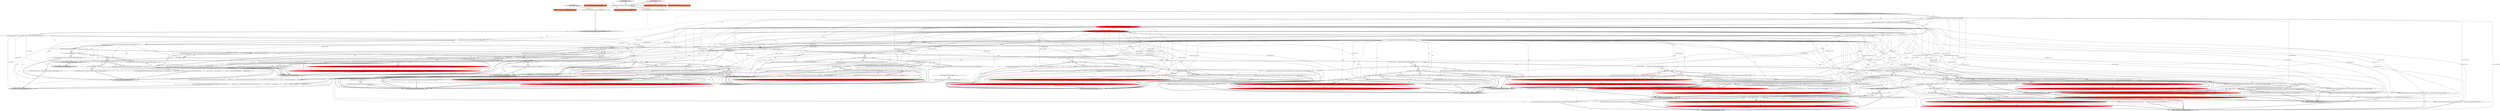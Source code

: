 digraph {
112 [style = filled, label = "type == @@@113@@@['1', '1', '0']", fillcolor = white, shape = diamond image = "AAA0AAABBB1BBB"];
15 [style = filled, label = "BinaryMathNode irBinaryMathNode@@@2@@@['1', '0', '0']", fillcolor = tomato, shape = box image = "AAA0AAABBB1BBB"];
41 [style = filled, label = "Consumer<ExpressionNode> scope@@@2@@@['1', '1', '0']", fillcolor = tomato, shape = box image = "AAA0AAABBB1BBB"];
145 [style = filled, label = "irLeftConstantNode.attachDecoration(new IRDConstant((long)leftConstantValue + (long)rightConstantValue))@@@81@@@['0', '1', '0']", fillcolor = white, shape = ellipse image = "AAA0AAABBB2BBB"];
155 [style = filled, label = "throw irBinaryMathNode.getLocation().createError(new IllegalStateException(\"constant folding error: \" + \"unexpected type (\" + PainlessLookupUtility.typeToCanonicalTypeName(type) + \"( for \" + \"binary operation (\" + operation.symbol + \"( on \" + \"constants (\" + irLeftConstantNode.getDecorationString() + \"( \" + \"and (\" + irRightConstantNode.getDecorationString() + \"(\"))@@@108@@@['0', '1', '0']", fillcolor = red, shape = ellipse image = "AAA1AAABBB2BBB"];
96 [style = filled, label = "throw irBinaryMathNode.getLocation().createError(new IllegalStateException(\"constant folding error: \" + \"unexpected type (\" + PainlessLookupUtility.typeToCanonicalTypeName(type) + \"( for \" + \"binary operation (\" + operation.symbol + \"( on \" + \"constants (\" + irLeftConstantNode.getConstant() + \"( and (\" + irRightConstantNode.getConstant() + \"(\"))@@@118@@@['1', '0', '0']", fillcolor = red, shape = ellipse image = "AAA1AAABBB1BBB"];
156 [style = filled, label = "irLeftConstantNode.attachDecoration(new IRDConstant((int)leftConstantValue << (int)rightConstantValue))@@@114@@@['0', '1', '0']", fillcolor = white, shape = ellipse image = "AAA0AAABBB2BBB"];
74 [style = filled, label = "throw irBinaryMathNode.getLocation().createError(new IllegalStateException(\"constant folding error: \" + \"unexpected type (\" + PainlessLookupUtility.typeToCanonicalTypeName(type) + \"( for \" + \"binary operation (\" + operation.symbol + \"( on \" + \"constants (\" + irLeftConstantNode.getConstant() + \"( and (\" + irRightConstantNode.getConstant() + \"(\"))@@@181@@@['1', '0', '0']", fillcolor = red, shape = ellipse image = "AAA1AAABBB1BBB"];
132 [style = filled, label = "irLeftConstantNode.attachDecoration(new IRDConstant((int)leftConstantValue >>> (int)rightConstantValue))@@@138@@@['0', '1', '0']", fillcolor = white, shape = ellipse image = "AAA0AAABBB2BBB"];
30 [style = filled, label = "scope.accept(irLeftConstantNode)@@@51@@@['1', '1', '0']", fillcolor = lightgray, shape = ellipse image = "AAA0AAABBB1BBB"];
62 [style = filled, label = "type == @@@80@@@['1', '1', '0']", fillcolor = white, shape = diamond image = "AAA0AAABBB1BBB"];
133 [style = filled, label = "throw irBinaryMathNode.getLocation().createError(new IllegalStateException(\"constant folding error: \" + \"unexpected type (\" + PainlessLookupUtility.typeToCanonicalTypeName(type) + \"( for \" + \"binary operation (\" + operation.symbol + \"( on \" + \"constants (\" + irLeftConstantNode.getDecorationString() + \"( and \" + \"(\" + irRightConstantNode.getDecorationString() + \"(\"))@@@171@@@['0', '1', '0']", fillcolor = red, shape = ellipse image = "AAA1AAABBB2BBB"];
20 [style = filled, label = "throw irBinaryMathNode.getLocation().createError(new IllegalStateException(\"constant folding error: \" + \"unexpected type (\" + PainlessLookupUtility.typeToCanonicalTypeName(type) + \"( for \" + \"binary operation (\" + operation.symbol + \"( on \" + \"constants (\" + irLeftConstantNode.getConstant() + \"( and (\" + irRightConstantNode.getConstant() + \"(\"))@@@142@@@['1', '0', '0']", fillcolor = red, shape = ellipse image = "AAA1AAABBB1BBB"];
45 [style = filled, label = "irLeftConstantNode.setConstant((int)irLeftConstantNode.getConstant() + (int)irRightConstantNode.getConstant())@@@76@@@['1', '0', '0']", fillcolor = white, shape = ellipse image = "AAA0AAABBB1BBB"];
46 [style = filled, label = "ConstantNode irRightConstantNode = (ConstantNode)irBinaryMathNode.getRightNode()@@@7@@@['1', '1', '0']", fillcolor = white, shape = ellipse image = "AAA0AAABBB1BBB"];
167 [style = filled, label = "type == @@@18@@@['0', '0', '1']", fillcolor = white, shape = diamond image = "AAA0AAABBB3BBB"];
89 [style = filled, label = "type == @@@19@@@['1', '1', '0']", fillcolor = white, shape = diamond image = "AAA0AAABBB1BBB"];
5 [style = filled, label = "irLeftConstantNode.setConstant((long)irLeftConstantNode.getConstant() | (long)irRightConstantNode.getConstant())@@@178@@@['1', '0', '0']", fillcolor = white, shape = ellipse image = "AAA0AAABBB1BBB"];
126 [style = filled, label = "throw irBinaryMathNode.getLocation().createError(new IllegalStateException(\"constant folding error: \" + \"unexpected type (\" + PainlessLookupUtility.typeToCanonicalTypeName(type) + \"( for \" + \"binary operation (\" + operation.symbol + \"( on \" + \"constants (\" + irLeftConstantNode.getDecorationString() + \"( \" + \"and (\" + irRightConstantNode.getDecorationString() + \"(\"))@@@68@@@['0', '1', '0']", fillcolor = red, shape = ellipse image = "AAA1AAABBB2BBB"];
92 [style = filled, label = "irLeftConstantNode.setConstant((int)irLeftConstantNode.getConstant() >> (int)irRightConstantNode.getConstant())@@@124@@@['1', '0', '0']", fillcolor = white, shape = ellipse image = "AAA0AAABBB1BBB"];
91 [style = filled, label = "type == @@@64@@@['1', '1', '0']", fillcolor = white, shape = diamond image = "AAA0AAABBB1BBB"];
125 [style = filled, label = "irLeftConstantNode.attachDecoration(new IRDConstant((int)leftConstantValue * (int)rightConstantValue))@@@14@@@['0', '1', '0']", fillcolor = white, shape = ellipse image = "AAA0AAABBB2BBB"];
186 [style = filled, label = "visitUnaryMath['0', '0', '1']", fillcolor = lightgray, shape = diamond image = "AAA0AAABBB3BBB"];
8 [style = filled, label = "operation == Operation.SUB@@@94@@@['1', '1', '0']", fillcolor = white, shape = diamond image = "AAA0AAABBB1BBB"];
38 [style = filled, label = "irLeftConstantNode.setConstant((long)irLeftConstantNode.getConstant() << (int)irRightConstantNode.getConstant())@@@115@@@['1', '0', '0']", fillcolor = white, shape = ellipse image = "AAA0AAABBB1BBB"];
7 [style = filled, label = "scope.accept(irLeftConstantNode)@@@28@@@['1', '1', '0']", fillcolor = lightgray, shape = ellipse image = "AAA0AAABBB1BBB"];
27 [style = filled, label = "ConstantNode irLeftConstantNode = (ConstantNode)irBinaryMathNode.getLeftNode()@@@6@@@['1', '1', '0']", fillcolor = white, shape = ellipse image = "AAA0AAABBB1BBB"];
115 [style = filled, label = "irLeftConstantNode.attachDecoration(new IRDConstant((int)leftConstantValue + (int)rightConstantValue))@@@78@@@['0', '1', '0']", fillcolor = white, shape = ellipse image = "AAA0AAABBB2BBB"];
35 [style = filled, label = "type == @@@104@@@['1', '1', '0']", fillcolor = white, shape = diamond image = "AAA0AAABBB1BBB"];
43 [style = filled, label = "visitBinaryMath['1', '0', '0']", fillcolor = lightgray, shape = diamond image = "AAA0AAABBB1BBB"];
82 [style = filled, label = "scope.accept(irLeftConstantNode)@@@185@@@['1', '1', '0']", fillcolor = lightgray, shape = ellipse image = "AAA0AAABBB1BBB"];
135 [style = filled, label = "Object leftConstantValue = irLeftConstantNode.getDecorationValue()@@@8@@@['0', '1', '0']", fillcolor = red, shape = ellipse image = "AAA1AAABBB2BBB"];
40 [style = filled, label = "type == @@@30@@@['1', '1', '1']", fillcolor = white, shape = diamond image = "AAA0AAABBB1BBB"];
142 [style = filled, label = "irLeftConstantNode.attachDecoration(new IRDConstant((int)leftConstantValue / (int)rightConstantValue))@@@33@@@['0', '1', '0']", fillcolor = white, shape = ellipse image = "AAA0AAABBB2BBB"];
134 [style = filled, label = "irLeftConstantNode.attachDecoration(new IRDConstant((float)leftConstantValue + (float)rightConstantValue))@@@84@@@['0', '1', '0']", fillcolor = white, shape = ellipse image = "AAA0AAABBB2BBB"];
78 [style = filled, label = "irLeftConstantNode.setConstant((long)irLeftConstantNode.getConstant() * (long)irRightConstantNode.getConstant())@@@15@@@['1', '0', '0']", fillcolor = white, shape = ellipse image = "AAA0AAABBB1BBB"];
140 [style = filled, label = "irLeftConstantNode.attachDecoration(new IRDConstant((long)leftConstantValue ^ (long)rightConstantValue))@@@168@@@['0', '1', '0']", fillcolor = white, shape = ellipse image = "AAA0AAABBB2BBB"];
162 [style = filled, label = "scope.accept(irConstantNode)@@@48@@@['0', '0', '1']", fillcolor = lightgray, shape = ellipse image = "AAA0AAABBB3BBB"];
37 [style = filled, label = "type == @@@116@@@['1', '1', '0']", fillcolor = white, shape = diamond image = "AAA0AAABBB1BBB"];
175 [style = filled, label = "Operation operation = irUnaryMathNode.getOperation()@@@6@@@['0', '0', '1']", fillcolor = white, shape = ellipse image = "AAA0AAABBB3BBB"];
86 [style = filled, label = "type == @@@13@@@['1', '1', '0']", fillcolor = white, shape = diamond image = "AAA0AAABBB1BBB"];
32 [style = filled, label = "irLeftConstantNode.setConstant((long)irLeftConstantNode.getConstant() % (long)irRightConstantNode.getConstant())@@@57@@@['1', '0', '0']", fillcolor = white, shape = ellipse image = "AAA0AAABBB1BBB"];
80 [style = filled, label = "scope.accept(irLeftConstantNode)@@@92@@@['1', '1', '0']", fillcolor = lightgray, shape = ellipse image = "AAA0AAABBB1BBB"];
107 [style = filled, label = "irLeftConstantNode.setConstant((long)irLeftConstantNode.getConstant() - (long)irRightConstantNode.getConstant())@@@97@@@['1', '0', '0']", fillcolor = white, shape = ellipse image = "AAA0AAABBB1BBB"];
165 [style = filled, label = "irUnaryMathNode.getChildNode().visit(this,null)@@@3@@@['0', '0', '1']", fillcolor = white, shape = ellipse image = "AAA0AAABBB3BBB"];
22 [style = filled, label = "irBinaryMathNode.getLeftNode() instanceof ConstantNode && irBinaryMathNode.getRightNode() instanceof ConstantNode@@@5@@@['1', '1', '0']", fillcolor = lightgray, shape = diamond image = "AAA0AAABBB1BBB"];
72 [style = filled, label = "irLeftConstantNode.setConstant((int)irLeftConstantNode.getConstant() << (int)irRightConstantNode.getConstant())@@@112@@@['1', '0', '0']", fillcolor = white, shape = ellipse image = "AAA0AAABBB1BBB"];
93 [style = filled, label = "scope.accept(irLeftConstantNode)@@@173@@@['1', '1', '0']", fillcolor = lightgray, shape = ellipse image = "AAA0AAABBB1BBB"];
48 [style = filled, label = "irLeftConstantNode.setConstant((long)irLeftConstantNode.getConstant() + (long)irRightConstantNode.getConstant())@@@79@@@['1', '0', '0']", fillcolor = white, shape = ellipse image = "AAA0AAABBB1BBB"];
179 [style = filled, label = "irConstantNode.setConstant(-(int)irConstantNode.getConstant())@@@10@@@['0', '0', '1']", fillcolor = white, shape = ellipse image = "AAA0AAABBB3BBB"];
109 [style = filled, label = "throw irBinaryMathNode.getLocation().createError(ae)@@@72@@@['1', '1', '0']", fillcolor = white, shape = ellipse image = "AAA0AAABBB1BBB"];
26 [style = filled, label = "type == @@@83@@@['1', '1', '0']", fillcolor = white, shape = diamond image = "AAA0AAABBB1BBB"];
122 [style = filled, label = "throw irBinaryMathNode.getLocation().createError(new IllegalStateException(\"constant folding error: \" + \"unexpected type (\" + PainlessLookupUtility.typeToCanonicalTypeName(type) + \"( for \" + \"binary operation (\" + operation.symbol + \"( on \" + \"constants (\" + irLeftConstantNode.getDecorationString() + \"( \" + \"and (\" + irRightConstantNode.getDecorationString() + \"(\"))@@@26@@@['0', '1', '0']", fillcolor = red, shape = ellipse image = "AAA1AAABBB2BBB"];
77 [style = filled, label = "irLeftConstantNode.setConstant((float)irLeftConstantNode.getConstant() + (float)irRightConstantNode.getConstant())@@@82@@@['1', '0', '0']", fillcolor = white, shape = ellipse image = "AAA0AAABBB1BBB"];
119 [style = filled, label = "irLeftConstantNode.attachDecoration(new IRDConstant((double)leftConstantValue * (double)rightConstantValue))@@@23@@@['0', '1', '0']", fillcolor = white, shape = ellipse image = "AAA0AAABBB2BBB"];
14 [style = filled, label = "irLeftConstantNode.setConstant((int)irLeftConstantNode.getConstant() / (int)irRightConstantNode.getConstant())@@@31@@@['1', '0', '0']", fillcolor = white, shape = ellipse image = "AAA0AAABBB1BBB"];
170 [style = filled, label = "throw irUnaryMathNode.getLocation().createError(new IllegalStateException(\"constant folding error: \" + \"unexpected type (\" + PainlessLookupUtility.typeToCanonicalTypeName(type) + \"( for \" + \"unary operation (\" + operation.symbol + \"( on \" + \"constant (\" + irConstantNode.getConstant() + \"(\"))@@@34@@@['0', '0', '1']", fillcolor = white, shape = ellipse image = "AAA0AAABBB3BBB"];
177 [style = filled, label = "irConstantNode.setConstant(-(float)irConstantNode.getConstant())@@@16@@@['0', '0', '1']", fillcolor = white, shape = ellipse image = "AAA0AAABBB3BBB"];
54 [style = filled, label = "type == @@@179@@@['1', '1', '0']", fillcolor = white, shape = diamond image = "AAA0AAABBB1BBB"];
85 [style = filled, label = "scope.accept(irConstantNode)@@@45@@@['1', '0', '1']", fillcolor = lightgray, shape = ellipse image = "AAA0AAABBB1BBB"];
94 [style = filled, label = "type == @@@101@@@['1', '1', '0']", fillcolor = white, shape = diamond image = "AAA0AAABBB1BBB"];
53 [style = filled, label = "type == @@@95@@@['1', '1', '0']", fillcolor = white, shape = diamond image = "AAA0AAABBB1BBB"];
58 [style = filled, label = "operation == Operation.LSH@@@112@@@['1', '1', '0']", fillcolor = white, shape = diamond image = "AAA0AAABBB1BBB"];
100 [style = filled, label = "scope.accept(irLeftConstantNode)@@@110@@@['1', '1', '0']", fillcolor = lightgray, shape = ellipse image = "AAA0AAABBB1BBB"];
149 [style = filled, label = "throw irBinaryMathNode.getLocation().createError(new IllegalStateException(\"constant folding error: \" + \"unexpected type (\" + PainlessLookupUtility.typeToCanonicalTypeName(type) + \"( for \" + \"binary operation (\" + operation.symbol + \"( on \" + \"constants (\" + irLeftConstantNode.getDecorationString() + \"( \" + \"and (\" + irRightConstantNode.getDecorationString() + \"(\"))@@@45@@@['0', '1', '0']", fillcolor = red, shape = ellipse image = "AAA1AAABBB2BBB"];
99 [style = filled, label = "throw irBinaryMathNode.getLocation().createError(new IllegalStateException(\"constant folding error: \" + \"unexpected type (\" + PainlessLookupUtility.typeToCanonicalTypeName(type) + \"( for \" + \"binary operation (\" + operation.symbol + \"( on \" + \"constants (\" + irLeftConstantNode.getConstant() + \"( and (\" + irRightConstantNode.getConstant() + \"(\"))@@@24@@@['1', '0', '0']", fillcolor = red, shape = ellipse image = "AAA1AAABBB1BBB"];
191 [style = filled, label = "operation == Operation.NOT@@@38@@@['0', '0', '1']", fillcolor = white, shape = diamond image = "AAA0AAABBB3BBB"];
154 [style = filled, label = "irLeftConstantNode.attachDecoration(new IRDConstant((long)leftConstantValue & (long)rightConstantValue))@@@153@@@['0', '1', '0']", fillcolor = white, shape = ellipse image = "AAA0AAABBB2BBB"];
190 [style = filled, label = "scope.accept(irConstantNode)@@@24@@@['0', '0', '1']", fillcolor = lightgray, shape = ellipse image = "AAA0AAABBB3BBB"];
56 [style = filled, label = "type == @@@176@@@['1', '1', '0']", fillcolor = white, shape = diamond image = "AAA0AAABBB1BBB"];
75 [style = filled, label = "irLeftConstantNode.setConstant((double)irLeftConstantNode.getConstant() + (double)irRightConstantNode.getConstant())@@@85@@@['1', '0', '0']", fillcolor = white, shape = ellipse image = "AAA0AAABBB1BBB"];
101 [style = filled, label = "throw irBinaryMathNode.getLocation().createError(new IllegalStateException(\"constant folding error: \" + \"unexpected type (\" + PainlessLookupUtility.typeToCanonicalTypeName(type) + \"( for \" + \"binary operation (\" + operation.symbol + \"( on \" + \"constants (\" + irLeftConstantNode.getConstant() + \"( and (\" + irRightConstantNode.getConstant() + \"(\"))@@@130@@@['1', '0', '0']", fillcolor = red, shape = ellipse image = "AAA1AAABBB1BBB"];
108 [style = filled, label = "operation == Operation.BWAND@@@148@@@['1', '1', '0']", fillcolor = white, shape = diamond image = "AAA0AAABBB1BBB"];
118 [style = filled, label = "irLeftConstantNode.attachDecoration(new IRDConstant((double)leftConstantValue - (double)rightConstantValue))@@@105@@@['0', '1', '0']", fillcolor = white, shape = ellipse image = "AAA0AAABBB2BBB"];
9 [style = filled, label = "throw irBinaryMathNode.getLocation().createError(new IllegalStateException(\"constant folding error: \" + \"unexpected type (\" + PainlessLookupUtility.typeToCanonicalTypeName(type) + \"( for \" + \"binary operation (\" + operation.symbol + \"( on \" + \"constants (\" + irLeftConstantNode.getConstant() + \"( and (\" + irRightConstantNode.getConstant() + \"(\"))@@@106@@@['1', '0', '0']", fillcolor = red, shape = ellipse image = "AAA1AAABBB1BBB"];
124 [style = filled, label = "irLeftConstantNode.attachDecoration(new IRDConstant((float)leftConstantValue - (float)rightConstantValue))@@@102@@@['0', '1', '0']", fillcolor = white, shape = ellipse image = "AAA0AAABBB2BBB"];
67 [style = filled, label = "irLeftConstantNode.setConstant((int)irLeftConstantNode.getConstant() | (int)irRightConstantNode.getConstant())@@@175@@@['1', '0', '0']", fillcolor = white, shape = ellipse image = "AAA0AAABBB1BBB"];
157 [style = filled, label = "irLeftConstantNode.attachDecoration(new IRDConstant((double)leftConstantValue + (double)rightConstantValue))@@@87@@@['0', '1', '0']", fillcolor = white, shape = ellipse image = "AAA0AAABBB2BBB"];
111 [style = filled, label = "type == @@@38@@@['1', '1', '0']", fillcolor = white, shape = diamond image = "AAA0AAABBB1BBB"];
182 [style = filled, label = "Consumer<ExpressionNode> scope@@@2@@@['0', '0', '1']", fillcolor = tomato, shape = box image = "AAA0AAABBB3BBB"];
11 [style = filled, label = "irLeftConstantNode.setConstant((long)irLeftConstantNode.getConstant() >>> (int)irRightConstantNode.getConstant())@@@139@@@['1', '0', '0']", fillcolor = white, shape = ellipse image = "AAA0AAABBB1BBB"];
66 [style = filled, label = "irLeftConstantNode.setConstant((long)irLeftConstantNode.getConstant() & (long)irRightConstantNode.getConstant())@@@151@@@['1', '0', '0']", fillcolor = white, shape = ellipse image = "AAA0AAABBB1BBB"];
164 [style = filled, label = "irConstantNode.setConstant(~(long)irConstantNode.getConstant())@@@31@@@['0', '0', '1']", fillcolor = white, shape = ellipse image = "AAA0AAABBB3BBB"];
49 [style = filled, label = "type == @@@16@@@['1', '1', '0']", fillcolor = white, shape = diamond image = "AAA0AAABBB1BBB"];
1 [style = filled, label = "type == @@@125@@@['1', '1', '0']", fillcolor = white, shape = diamond image = "AAA0AAABBB1BBB"];
52 [style = filled, label = "irLeftConstantNode.setConstant((int)irLeftConstantNode.getConstant() * (int)irRightConstantNode.getConstant())@@@12@@@['1', '0', '0']", fillcolor = white, shape = ellipse image = "AAA0AAABBB1BBB"];
127 [style = filled, label = "irLeftConstantNode.attachDecoration(new IRDConstant((long)leftConstantValue >>> (int)rightConstantValue))@@@141@@@['0', '1', '0']", fillcolor = white, shape = ellipse image = "AAA0AAABBB2BBB"];
160 [style = filled, label = "visitBinaryMath['0', '1', '0']", fillcolor = lightgray, shape = diamond image = "AAA0AAABBB2BBB"];
23 [style = filled, label = "type == @@@167@@@['1', '1', '0']", fillcolor = white, shape = diamond image = "AAA0AAABBB1BBB"];
138 [style = filled, label = "irLeftConstantNode.attachDecoration(new IRDConstant((long)leftConstantValue >> (int)rightConstantValue))@@@129@@@['0', '1', '0']", fillcolor = white, shape = ellipse image = "AAA0AAABBB2BBB"];
97 [style = filled, label = "irLeftConstantNode.setConstant((long)irLeftConstantNode.getConstant() ^ (long)irRightConstantNode.getConstant())@@@166@@@['1', '0', '0']", fillcolor = white, shape = ellipse image = "AAA0AAABBB1BBB"];
131 [style = filled, label = "throw irBinaryMathNode.getLocation().createError(new IllegalStateException(\"constant folding error: \" + \"unexpected type (\" + PainlessLookupUtility.typeToCanonicalTypeName(type) + \"( for \" + \"binary operation (\" + operation.symbol + \"( on \" + \"constants (\" + irLeftConstantNode.getDecorationString() + \"( and \" + \"(\" + irRightConstantNode.getDecorationString() + \"(\"))@@@144@@@['0', '1', '0']", fillcolor = red, shape = ellipse image = "AAA1AAABBB2BBB"];
28 [style = filled, label = "throw irBinaryMathNode.getLocation().createError(new IllegalStateException(\"constant folding error: \" + \"unexpected type (\" + PainlessLookupUtility.typeToCanonicalTypeName(type) + \"( for \" + \"binary operation (\" + operation.symbol + \"( on \" + \"constants (\" + irLeftConstantNode.getConstant() + \"( and (\" + irRightConstantNode.getConstant() + \"(\"))@@@43@@@['1', '0', '0']", fillcolor = red, shape = ellipse image = "AAA1AAABBB1BBB"];
25 [style = filled, label = "scope.accept(irLeftConstantNode)@@@158@@@['1', '1', '0']", fillcolor = lightgray, shape = ellipse image = "AAA0AAABBB1BBB"];
166 [style = filled, label = "ConstantNode irConstantNode = (ConstantNode)irUnaryMathNode.getChildNode()@@@5@@@['0', '0', '1']", fillcolor = white, shape = ellipse image = "AAA0AAABBB3BBB"];
31 [style = filled, label = "scope.accept(irLeftConstantNode)@@@134@@@['1', '1', '0']", fillcolor = lightgray, shape = ellipse image = "AAA0AAABBB1BBB"];
173 [style = filled, label = "Class<?> type = irUnaryMathNode.getDecorationValue()@@@7@@@['0', '0', '1']", fillcolor = white, shape = ellipse image = "AAA0AAABBB3BBB"];
64 [style = filled, label = "operation == Operation.USH@@@136@@@['1', '1', '0']", fillcolor = white, shape = diamond image = "AAA0AAABBB1BBB"];
69 [style = filled, label = "type == @@@55@@@['1', '1', '0']", fillcolor = white, shape = diamond image = "AAA0AAABBB1BBB"];
121 [style = filled, label = "irLeftConstantNode.attachDecoration(new IRDConstant((boolean)leftConstantValue ^ (boolean)rightConstantValue))@@@162@@@['0', '1', '0']", fillcolor = white, shape = ellipse image = "AAA0AAABBB2BBB"];
33 [style = filled, label = "type == @@@86@@@['1', '1', '0']", fillcolor = white, shape = diamond image = "AAA0AAABBB1BBB"];
90 [style = filled, label = "irLeftConstantNode.setConstant((boolean)irLeftConstantNode.getConstant() ^ (boolean)irRightConstantNode.getConstant())@@@160@@@['1', '0', '0']", fillcolor = white, shape = ellipse image = "AAA0AAABBB1BBB"];
151 [style = filled, label = "throw irBinaryMathNode.getLocation().createError(new IllegalStateException(\"constant folding error: \" + \"unexpected type (\" + PainlessLookupUtility.typeToCanonicalTypeName(type) + \"( for \" + \"binary operation (\" + operation.symbol + \"( on \" + \"constants (\" + irLeftConstantNode.getDecorationString() + \"( \" + \"and (\" + irRightConstantNode.getDecorationString() + \"(\"))@@@156@@@['0', '1', '0']", fillcolor = red, shape = ellipse image = "AAA1AAABBB2BBB"];
79 [style = filled, label = "type == @@@41@@@['1', '1', '0']", fillcolor = white, shape = diamond image = "AAA0AAABBB1BBB"];
2 [style = filled, label = "type == @@@140@@@['1', '1', '0']", fillcolor = white, shape = diamond image = "AAA0AAABBB1BBB"];
34 [style = filled, label = "type == @@@149@@@['1', '1', '0']", fillcolor = white, shape = diamond image = "AAA0AAABBB1BBB"];
110 [style = filled, label = "operation == Operation.RSH@@@124@@@['1', '1', '0']", fillcolor = white, shape = diamond image = "AAA0AAABBB1BBB"];
117 [style = filled, label = "irLeftConstantNode.attachDecoration(new IRDConstant((long)leftConstantValue * (long)rightConstantValue))@@@17@@@['0', '1', '0']", fillcolor = white, shape = ellipse image = "AAA0AAABBB2BBB"];
153 [style = filled, label = "irLeftConstantNode.attachDecoration(new IRDConstant((long)leftConstantValue % (long)rightConstantValue))@@@59@@@['0', '1', '0']", fillcolor = white, shape = ellipse image = "AAA0AAABBB2BBB"];
83 [style = filled, label = "irLeftConstantNode.setConstant((float)irLeftConstantNode.getConstant() - (float)irRightConstantNode.getConstant())@@@100@@@['1', '0', '0']", fillcolor = white, shape = ellipse image = "AAA0AAABBB1BBB"];
176 [style = filled, label = "throw irUnaryMathNode.getLocation().createError(new IllegalStateException(\"constant folding error: \" + \"unexpected type (\" + PainlessLookupUtility.typeToCanonicalTypeName(type) + \"( for \" + \"unary operation (\" + operation.symbol + \"( on \" + \"constant (\" + irConstantNode.getConstant() + \"(\"))@@@22@@@['0', '0', '1']", fillcolor = white, shape = ellipse image = "AAA0AAABBB3BBB"];
161 [style = filled, label = "type == @@@27@@@['0', '0', '1']", fillcolor = white, shape = diamond image = "AAA0AAABBB3BBB"];
60 [style = filled, label = "irLeftConstantNode.setConstant((float)irLeftConstantNode.getConstant() % (float)irRightConstantNode.getConstant())@@@60@@@['1', '0', '0']", fillcolor = white, shape = ellipse image = "AAA0AAABBB1BBB"];
70 [style = filled, label = "irLeftConstantNode.setConstant((float)irLeftConstantNode.getConstant() * (float)irRightConstantNode.getConstant())@@@18@@@['1', '0', '0']", fillcolor = white, shape = ellipse image = "AAA0AAABBB1BBB"];
84 [style = filled, label = "throw irBinaryMathNode.getLocation().createError(new IllegalStateException(\"constant folding error: \" + \"unexpected type (\" + PainlessLookupUtility.typeToCanonicalTypeName(type) + \"( for \" + \"binary operation (\" + operation.symbol + \"( on \" + \"constants (\" + irLeftConstantNode.getConstant() + \"( and (\" + irRightConstantNode.getConstant() + \"(\"))@@@154@@@['1', '0', '0']", fillcolor = red, shape = ellipse image = "AAA1AAABBB1BBB"];
73 [style = filled, label = "operation == Operation.DIV@@@30@@@['1', '1', '0']", fillcolor = white, shape = diamond image = "AAA0AAABBB1BBB"];
113 [style = filled, label = "irLeftConstantNode.attachDecoration(new IRDConstant((int)leftConstantValue % (int)rightConstantValue))@@@56@@@['0', '1', '0']", fillcolor = white, shape = ellipse image = "AAA0AAABBB2BBB"];
16 [style = filled, label = "operation == Operation.REM@@@53@@@['1', '1', '0']", fillcolor = white, shape = diamond image = "AAA0AAABBB1BBB"];
61 [style = filled, label = "operation == Operation.ADD@@@76@@@['1', '1', '0']", fillcolor = white, shape = diamond image = "AAA0AAABBB1BBB"];
169 [style = filled, label = "irConstantNode.setConstant(~(int)irConstantNode.getConstant())@@@28@@@['0', '0', '1']", fillcolor = white, shape = ellipse image = "AAA0AAABBB3BBB"];
17 [style = filled, label = "operation == Operation.XOR@@@160@@@['1', '1', '0']", fillcolor = white, shape = diamond image = "AAA0AAABBB1BBB"];
12 [style = filled, label = "irLeftConstantNode.setConstant((double)irLeftConstantNode.getConstant() % (double)irRightConstantNode.getConstant())@@@63@@@['1', '0', '0']", fillcolor = white, shape = ellipse image = "AAA0AAABBB1BBB"];
147 [style = filled, label = "irLeftConstantNode.attachDecoration(new IRDConstant((long)leftConstantValue - (long)rightConstantValue))@@@99@@@['0', '1', '0']", fillcolor = white, shape = ellipse image = "AAA0AAABBB2BBB"];
76 [style = filled, label = "scope.accept(irLeftConstantNode)@@@74@@@['1', '1', '0']", fillcolor = lightgray, shape = ellipse image = "AAA0AAABBB1BBB"];
44 [style = filled, label = "irLeftConstantNode.setConstant((int)irLeftConstantNode.getConstant() ^ (int)irRightConstantNode.getConstant())@@@163@@@['1', '0', '0']", fillcolor = white, shape = ellipse image = "AAA0AAABBB1BBB"];
106 [style = filled, label = "type == @@@77@@@['1', '1', '0']", fillcolor = white, shape = diamond image = "AAA0AAABBB1BBB"];
120 [style = filled, label = "throw irBinaryMathNode.getLocation().createError(new IllegalStateException(\"constant folding error: \" + \"unexpected type (\" + PainlessLookupUtility.typeToCanonicalTypeName(type) + \"( for \" + \"binary operation (\" + operation.symbol + \"( on \" + \"constants (\" + irLeftConstantNode.getDecorationString() + \"( \" + \"and (\" + irRightConstantNode.getDecorationString() + \"(\"))@@@90@@@['0', '1', '0']", fillcolor = red, shape = ellipse image = "AAA1AAABBB2BBB"];
42 [style = filled, label = "ArithmeticException ae@@@71@@@['1', '1', '0']", fillcolor = white, shape = diamond image = "AAA0AAABBB1BBB"];
163 [style = filled, label = "irConstantNode.setConstant(-(double)irConstantNode.getConstant())@@@19@@@['0', '0', '1']", fillcolor = white, shape = ellipse image = "AAA0AAABBB3BBB"];
148 [style = filled, label = "irLeftConstantNode.attachDecoration(new IRDConstant((int)leftConstantValue >> (int)rightConstantValue))@@@126@@@['0', '1', '0']", fillcolor = white, shape = ellipse image = "AAA0AAABBB2BBB"];
129 [style = filled, label = "irLeftConstantNode.attachDecoration(new IRDConstant((int)leftConstantValue & (int)rightConstantValue))@@@150@@@['0', '1', '0']", fillcolor = white, shape = ellipse image = "AAA0AAABBB2BBB"];
81 [style = filled, label = "irLeftConstantNode.setConstant((int)irLeftConstantNode.getConstant() & (int)irRightConstantNode.getConstant())@@@148@@@['1', '0', '0']", fillcolor = white, shape = ellipse image = "AAA0AAABBB1BBB"];
130 [style = filled, label = "irLeftConstantNode.attachDecoration(new IRDConstant((float)leftConstantValue % (float)rightConstantValue))@@@62@@@['0', '1', '0']", fillcolor = white, shape = ellipse image = "AAA0AAABBB2BBB"];
0 [style = filled, label = "irLeftConstantNode.setConstant((long)irLeftConstantNode.getConstant() >> (int)irRightConstantNode.getConstant())@@@127@@@['1', '0', '0']", fillcolor = white, shape = ellipse image = "AAA0AAABBB1BBB"];
116 [style = filled, label = "BinaryMathNode irBinaryMathNode@@@2@@@['0', '1', '0']", fillcolor = tomato, shape = box image = "AAA0AAABBB2BBB"];
178 [style = filled, label = "scope.accept(irConstantNode)@@@36@@@['0', '0', '1']", fillcolor = lightgray, shape = ellipse image = "AAA0AAABBB3BBB"];
104 [style = filled, label = "Operation operation = irBinaryMathNode.getDecorationValue()@@@10@@@['1', '1', '0']", fillcolor = white, shape = ellipse image = "AAA0AAABBB1BBB"];
143 [style = filled, label = "irLeftConstantNode.attachDecoration(new IRDConstant((int)leftConstantValue - (int)rightConstantValue))@@@96@@@['0', '1', '0']", fillcolor = white, shape = ellipse image = "AAA0AAABBB2BBB"];
57 [style = filled, label = "operation == Operation.MUL@@@12@@@['1', '1', '0']", fillcolor = white, shape = diamond image = "AAA0AAABBB1BBB"];
105 [style = filled, label = "irLeftConstantNode.setConstant((float)irLeftConstantNode.getConstant() / (float)irRightConstantNode.getConstant())@@@37@@@['1', '0', '0']", fillcolor = white, shape = ellipse image = "AAA0AAABBB1BBB"];
144 [style = filled, label = "irLeftConstantNode.attachDecoration(new IRDConstant((float)leftConstantValue * (float)rightConstantValue))@@@20@@@['0', '1', '0']", fillcolor = white, shape = ellipse image = "AAA0AAABBB2BBB"];
39 [style = filled, label = "type == @@@161@@@['1', '1', '0']", fillcolor = white, shape = diamond image = "AAA0AAABBB1BBB"];
181 [style = filled, label = "irConstantNode.setConstant(!(boolean)irConstantNode.getConstant())@@@40@@@['0', '0', '1']", fillcolor = white, shape = ellipse image = "AAA0AAABBB3BBB"];
87 [style = filled, label = "irLeftConstantNode.setConstant((int)irLeftConstantNode.getConstant() >>> (int)irRightConstantNode.getConstant())@@@136@@@['1', '0', '0']", fillcolor = white, shape = ellipse image = "AAA0AAABBB1BBB"];
95 [style = filled, label = "type == @@@35@@@['1', '1', '0']", fillcolor = white, shape = diamond image = "AAA0AAABBB1BBB"];
98 [style = filled, label = "Class<?> type = irBinaryMathNode.getDecorationValue()@@@11@@@['1', '1', '0']", fillcolor = white, shape = ellipse image = "AAA0AAABBB1BBB"];
68 [style = filled, label = "type == @@@58@@@['1', '1', '0']", fillcolor = white, shape = diamond image = "AAA0AAABBB1BBB"];
183 [style = filled, label = "irUnaryMathNode.getChildNode() instanceof ConstantNode@@@4@@@['0', '0', '1']", fillcolor = lightgray, shape = diamond image = "AAA0AAABBB3BBB"];
172 [style = filled, label = "operation == Operation.ADD@@@47@@@['0', '0', '1']", fillcolor = lightgray, shape = diamond image = "AAA0AAABBB3BBB"];
18 [style = filled, label = "type == @@@22@@@['1', '1', '0']", fillcolor = white, shape = diamond image = "AAA0AAABBB1BBB"];
159 [style = filled, label = "irLeftConstantNode.attachDecoration(new IRDConstant((long)leftConstantValue / (long)rightConstantValue))@@@36@@@['0', '1', '0']", fillcolor = white, shape = ellipse image = "AAA0AAABBB2BBB"];
185 [style = filled, label = "type == @@@39@@@['0', '0', '1']", fillcolor = white, shape = diamond image = "AAA0AAABBB3BBB"];
19 [style = filled, label = "type == @@@61@@@['1', '1', '0']", fillcolor = white, shape = diamond image = "AAA0AAABBB1BBB"];
10 [style = filled, label = "type == @@@152@@@['1', '1', '0']", fillcolor = white, shape = diamond image = "AAA0AAABBB1BBB"];
180 [style = filled, label = "operation == Operation.SUB@@@8@@@['0', '0', '1']", fillcolor = white, shape = diamond image = "AAA0AAABBB3BBB"];
13 [style = filled, label = "operation == Operation.BWOR@@@175@@@['1', '1', '0']", fillcolor = lightgray, shape = diamond image = "AAA0AAABBB1BBB"];
21 [style = filled, label = "type == @@@137@@@['1', '1', '0']", fillcolor = white, shape = diamond image = "AAA0AAABBB1BBB"];
55 [style = filled, label = "irLeftConstantNode.setConstant((double)irLeftConstantNode.getConstant() - (double)irRightConstantNode.getConstant())@@@103@@@['1', '0', '0']", fillcolor = white, shape = ellipse image = "AAA0AAABBB1BBB"];
3 [style = filled, label = "type == @@@98@@@['1', '1', '0']", fillcolor = white, shape = diamond image = "AAA0AAABBB1BBB"];
103 [style = filled, label = "irLeftConstantNode.setConstant((double)irLeftConstantNode.getConstant() / (double)irRightConstantNode.getConstant())@@@40@@@['1', '0', '0']", fillcolor = white, shape = ellipse image = "AAA0AAABBB1BBB"];
114 [style = filled, label = "irLeftConstantNode.attachDecoration(new IRDConstant((int)leftConstantValue | (int)rightConstantValue))@@@177@@@['0', '1', '0']", fillcolor = white, shape = ellipse image = "AAA0AAABBB2BBB"];
36 [style = filled, label = "irLeftConstantNode.setConstant((long)irLeftConstantNode.getConstant() / (long)irRightConstantNode.getConstant())@@@34@@@['1', '0', '0']", fillcolor = white, shape = ellipse image = "AAA0AAABBB1BBB"];
150 [style = filled, label = "Object rightConstantValue = irRightConstantNode.getDecorationValue()@@@9@@@['0', '1', '0']", fillcolor = red, shape = ellipse image = "AAA1AAABBB2BBB"];
4 [style = filled, label = "scope.accept(irLeftConstantNode)@@@122@@@['1', '1', '0']", fillcolor = lightgray, shape = ellipse image = "AAA0AAABBB1BBB"];
123 [style = filled, label = "throw irBinaryMathNode.getLocation().createError(new IllegalStateException(\"constant folding error: \" + \"unexpected type (\" + PainlessLookupUtility.typeToCanonicalTypeName(type) + \"( for \" + \"binary operation (\" + operation.symbol + \"( on \" + \"constants (\" + irLeftConstantNode.getDecorationString() + \"( \" + \"and (\" + irRightConstantNode.getDecorationString() + \"(\"))@@@183@@@['0', '1', '0']", fillcolor = red, shape = ellipse image = "AAA1AAABBB2BBB"];
24 [style = filled, label = "throw irBinaryMathNode.getLocation().createError(new IllegalStateException(\"constant folding error: \" + \"unexpected type (\" + PainlessLookupUtility.typeToCanonicalTypeName(type) + \"( for \" + \"binary operation (\" + operation.symbol + \"( on \" + \"constants (\" + irLeftConstantNode.getConstant() + \"( and (\" + irRightConstantNode.getConstant() + \"(\"))@@@88@@@['1', '0', '0']", fillcolor = red, shape = ellipse image = "AAA1AAABBB1BBB"];
102 [style = filled, label = "ArithmeticException ae@@@48@@@['1', '1', '0']", fillcolor = white, shape = diamond image = "AAA0AAABBB1BBB"];
29 [style = filled, label = "type == @@@164@@@['1', '1', '0']", fillcolor = white, shape = diamond image = "AAA0AAABBB1BBB"];
128 [style = filled, label = "irLeftConstantNode.attachDecoration(new IRDConstant((double)leftConstantValue % (double)rightConstantValue))@@@65@@@['0', '1', '0']", fillcolor = white, shape = ellipse image = "AAA0AAABBB2BBB"];
65 [style = filled, label = "scope.accept(irLeftConstantNode)@@@146@@@['1', '1', '0']", fillcolor = lightgray, shape = ellipse image = "AAA0AAABBB1BBB"];
88 [style = filled, label = "throw irBinaryMathNode.getLocation().createError(new IllegalStateException(\"constant folding error: \" + \"unexpected type (\" + PainlessLookupUtility.typeToCanonicalTypeName(type) + \"( for \" + \"binary operation (\" + operation.symbol + \"( on \" + \"constants (\" + irLeftConstantNode.getConstant() + \"( and (\" + irRightConstantNode.getConstant() + \"(\"))@@@169@@@['1', '0', '0']", fillcolor = red, shape = ellipse image = "AAA1AAABBB1BBB"];
152 [style = filled, label = "irLeftConstantNode.attachDecoration(new IRDConstant((float)leftConstantValue / (float)rightConstantValue))@@@39@@@['0', '1', '0']", fillcolor = white, shape = ellipse image = "AAA0AAABBB2BBB"];
168 [style = filled, label = "type == @@@9@@@['0', '0', '1']", fillcolor = white, shape = diamond image = "AAA0AAABBB3BBB"];
50 [style = filled, label = "throw irBinaryMathNode.getLocation().createError(ae)@@@49@@@['1', '1', '0']", fillcolor = white, shape = ellipse image = "AAA0AAABBB1BBB"];
158 [style = filled, label = "irLeftConstantNode.attachDecoration(new IRDConstant((long)leftConstantValue | (long)rightConstantValue))@@@180@@@['0', '1', '0']", fillcolor = white, shape = ellipse image = "AAA0AAABBB2BBB"];
189 [style = filled, label = "irConstantNode.setConstant(-(long)irConstantNode.getConstant())@@@13@@@['0', '0', '1']", fillcolor = white, shape = ellipse image = "AAA0AAABBB3BBB"];
141 [style = filled, label = "irLeftConstantNode.attachDecoration(new IRDConstant((int)leftConstantValue ^ (int)rightConstantValue))@@@165@@@['0', '1', '0']", fillcolor = white, shape = ellipse image = "AAA0AAABBB2BBB"];
6 [style = filled, label = "irLeftConstantNode.setConstant((double)irLeftConstantNode.getConstant() * (double)irRightConstantNode.getConstant())@@@21@@@['1', '0', '0']", fillcolor = white, shape = ellipse image = "AAA0AAABBB1BBB"];
171 [style = filled, label = "operation == Operation.BWNOT@@@26@@@['0', '0', '1']", fillcolor = white, shape = diamond image = "AAA0AAABBB3BBB"];
184 [style = filled, label = "throw irUnaryMathNode.getLocation().createError(new IllegalStateException(\"constant folding error: \" + \"unexpected type (\" + PainlessLookupUtility.typeToCanonicalTypeName(type) + \"( for \" + \"unary operation (\" + operation.symbol + \"( on \" + \"constant (\" + irConstantNode.getConstant() + \"(\"))@@@43@@@['0', '0', '1']", fillcolor = white, shape = ellipse image = "AAA0AAABBB3BBB"];
146 [style = filled, label = "throw irBinaryMathNode.getLocation().createError(new IllegalStateException(\"constant folding error: \" + \"unexpected type (\" + PainlessLookupUtility.typeToCanonicalTypeName(type) + \"( for \" + \"binary operation (\" + operation.symbol + \"( on \" + \"constants (\" + irLeftConstantNode.getDecorationString() + \"( \" + \"and (\" + irRightConstantNode.getDecorationString() + \"(\"))@@@120@@@['0', '1', '0']", fillcolor = red, shape = ellipse image = "AAA1AAABBB2BBB"];
139 [style = filled, label = "throw irBinaryMathNode.getLocation().createError(new IllegalStateException(\"constant folding error: \" + \"unexpected type (\" + PainlessLookupUtility.typeToCanonicalTypeName(type) + \"( for \" + \"binary operation (\" + operation.symbol + \"( on \" + \"constants (\" + irLeftConstantNode.getDecorationString() + \"( \" + \"and (\" + irRightConstantNode.getDecorationString() + \"(\"))@@@132@@@['0', '1', '0']", fillcolor = red, shape = ellipse image = "AAA1AAABBB2BBB"];
174 [style = filled, label = "type == @@@12@@@['0', '0', '1']", fillcolor = white, shape = diamond image = "AAA0AAABBB3BBB"];
188 [style = filled, label = "type == @@@15@@@['0', '0', '1']", fillcolor = white, shape = diamond image = "AAA0AAABBB3BBB"];
136 [style = filled, label = "irLeftConstantNode.attachDecoration(new IRDConstant((long)leftConstantValue << (int)rightConstantValue))@@@117@@@['0', '1', '0']", fillcolor = white, shape = ellipse image = "AAA0AAABBB2BBB"];
47 [style = filled, label = "irBinaryMathNode.getLeftNode().visit(this,null)@@@3@@@['1', '1', '0']", fillcolor = white, shape = ellipse image = "AAA0AAABBB1BBB"];
63 [style = filled, label = "irLeftConstantNode.setConstant((int)irLeftConstantNode.getConstant() - (int)irRightConstantNode.getConstant())@@@94@@@['1', '0', '0']", fillcolor = white, shape = ellipse image = "AAA0AAABBB1BBB"];
137 [style = filled, label = "irLeftConstantNode.attachDecoration(new IRDConstant((double)leftConstantValue / (double)rightConstantValue))@@@42@@@['0', '1', '0']", fillcolor = white, shape = ellipse image = "AAA0AAABBB2BBB"];
51 [style = filled, label = "irBinaryMathNode.getRightNode().visit(this,null)@@@4@@@['1', '1', '0']", fillcolor = white, shape = ellipse image = "AAA0AAABBB1BBB"];
59 [style = filled, label = "type == @@@128@@@['1', '1', '0']", fillcolor = white, shape = diamond image = "AAA0AAABBB1BBB"];
71 [style = filled, label = "irLeftConstantNode.setConstant((int)irLeftConstantNode.getConstant() % (int)irRightConstantNode.getConstant())@@@54@@@['1', '0', '0']", fillcolor = white, shape = ellipse image = "AAA0AAABBB1BBB"];
187 [style = filled, label = "UnaryMathNode irUnaryMathNode@@@2@@@['0', '0', '1']", fillcolor = tomato, shape = box image = "AAA0AAABBB3BBB"];
98->95 [style = solid, label="type"];
26->134 [style = bold, label=""];
10->66 [style = bold, label=""];
150->136 [style = solid, label="rightConstantValue"];
19->60 [style = bold, label=""];
74->82 [style = bold, label=""];
180->168 [style = bold, label=""];
35->9 [style = dotted, label="false"];
53->63 [style = bold, label=""];
150->142 [style = solid, label="rightConstantValue"];
98->37 [style = solid, label="type"];
96->4 [style = bold, label=""];
106->45 [style = dotted, label="true"];
110->1 [style = bold, label=""];
135->136 [style = solid, label="leftConstantValue"];
49->78 [style = bold, label=""];
69->68 [style = bold, label=""];
166->85 [style = solid, label="irConstantNode"];
134->80 [style = bold, label=""];
7->190 [style = dashed, label="0"];
98->84 [style = solid, label="type"];
135->154 [style = solid, label="leftConstantValue"];
186->165 [style = bold, label=""];
54->5 [style = dotted, label="true"];
109->76 [style = bold, label=""];
21->2 [style = bold, label=""];
150->159 [style = solid, label="rightConstantValue"];
111->79 [style = dotted, label="false"];
2->11 [style = dotted, label="true"];
135->124 [style = solid, label="leftConstantValue"];
98->35 [style = solid, label="type"];
91->12 [style = bold, label=""];
98->96 [style = solid, label="type"];
104->98 [style = bold, label=""];
128->76 [style = bold, label=""];
135->148 [style = solid, label="leftConstantValue"];
26->77 [style = bold, label=""];
159->30 [style = bold, label=""];
110->31 [style = dotted, label="true"];
143->100 [style = bold, label=""];
62->48 [style = dotted, label="true"];
39->29 [style = bold, label=""];
85->126 [style = dashed, label="0"];
98->26 [style = solid, label="type"];
175->173 [style = bold, label=""];
95->36 [style = bold, label=""];
22->46 [style = dotted, label="true"];
150->115 [style = solid, label="rightConstantValue"];
19->91 [style = bold, label=""];
68->32 [style = bold, label=""];
54->158 [style = dotted, label="true"];
40->142 [style = bold, label=""];
73->16 [style = bold, label=""];
191->172 [style = bold, label=""];
108->25 [style = dotted, label="true"];
183->175 [style = dotted, label="true"];
23->140 [style = dotted, label="true"];
152->30 [style = bold, label=""];
98->74 [style = solid, label="type"];
35->155 [style = bold, label=""];
59->139 [style = dotted, label="false"];
10->151 [style = dotted, label="false"];
62->145 [style = bold, label=""];
173->161 [style = solid, label="type"];
191->85 [style = dotted, label="true"];
18->6 [style = dotted, label="true"];
102->50 [style = dotted, label="true"];
69->68 [style = dotted, label="false"];
173->188 [style = solid, label="type"];
16->76 [style = dotted, label="true"];
54->74 [style = bold, label=""];
188->177 [style = bold, label=""];
17->39 [style = bold, label=""];
1->59 [style = bold, label=""];
89->144 [style = dotted, label="true"];
27->175 [style = dashed, label="0"];
49->89 [style = dotted, label="false"];
33->157 [style = dotted, label="true"];
174->188 [style = dotted, label="false"];
168->179 [style = dotted, label="true"];
139->31 [style = bold, label=""];
2->20 [style = dotted, label="false"];
10->154 [style = dotted, label="true"];
58->112 [style = bold, label=""];
135->157 [style = solid, label="leftConstantValue"];
35->9 [style = bold, label=""];
166->178 [style = solid, label="irConstantNode"];
104->108 [style = solid, label="operation"];
150->128 [style = solid, label="rightConstantValue"];
68->19 [style = dotted, label="false"];
95->159 [style = dotted, label="true"];
98->9 [style = solid, label="type"];
16->61 [style = bold, label=""];
180->171 [style = dotted, label="false"];
112->72 [style = bold, label=""];
160->41 [style = dotted, label="true"];
104->110 [style = solid, label="operation"];
135->118 [style = solid, label="leftConstantValue"];
3->147 [style = dotted, label="true"];
54->74 [style = dotted, label="false"];
171->161 [style = dotted, label="true"];
150->153 [style = solid, label="rightConstantValue"];
53->63 [style = dotted, label="true"];
98->53 [style = solid, label="type"];
115->80 [style = bold, label=""];
40->14 [style = dotted, label="true"];
83->100 [style = bold, label=""];
23->88 [style = dotted, label="false"];
18->6 [style = bold, label=""];
61->8 [style = dotted, label="false"];
59->138 [style = bold, label=""];
173->40 [style = solid, label="type"];
135->137 [style = solid, label="leftConstantValue"];
98->21 [style = solid, label="type"];
91->128 [style = dotted, label="true"];
27->7 [style = solid, label="irLeftConstantNode"];
40->164 [style = bold, label=""];
144->7 [style = bold, label=""];
2->131 [style = bold, label=""];
169->178 [style = bold, label=""];
191->185 [style = bold, label=""];
28->149 [style = dashed, label="0"];
103->30 [style = bold, label=""];
102->50 [style = bold, label=""];
98->91 [style = solid, label="type"];
98->33 [style = solid, label="type"];
91->85 [style = bold, label=""];
173->176 [style = solid, label="type"];
92->31 [style = bold, label=""];
8->58 [style = bold, label=""];
135->143 [style = solid, label="leftConstantValue"];
60->76 [style = bold, label=""];
63->100 [style = bold, label=""];
120->80 [style = bold, label=""];
98->59 [style = solid, label="type"];
189->190 [style = bold, label=""];
98->131 [style = solid, label="type"];
94->83 [style = bold, label=""];
108->34 [style = bold, label=""];
23->140 [style = bold, label=""];
98->149 [style = solid, label="type"];
79->103 [style = dotted, label="true"];
98->89 [style = solid, label="type"];
49->117 [style = dotted, label="true"];
58->110 [style = dotted, label="false"];
150->129 [style = solid, label="rightConstantValue"];
94->83 [style = dotted, label="true"];
27->31 [style = solid, label="irLeftConstantNode"];
33->75 [style = bold, label=""];
170->178 [style = bold, label=""];
10->66 [style = dotted, label="true"];
177->190 [style = bold, label=""];
51->22 [style = bold, label=""];
150->144 [style = solid, label="rightConstantValue"];
161->40 [style = bold, label=""];
73->16 [style = dotted, label="false"];
129->25 [style = bold, label=""];
88->133 [style = dashed, label="0"];
33->75 [style = dotted, label="true"];
98->99 [style = solid, label="type"];
34->129 [style = dotted, label="true"];
183->173 [style = dotted, label="true"];
172->162 [style = bold, label=""];
98->62 [style = solid, label="type"];
64->21 [style = bold, label=""];
98->1 [style = solid, label="type"];
151->25 [style = bold, label=""];
91->126 [style = bold, label=""];
150->104 [style = bold, label=""];
160->47 [style = bold, label=""];
56->114 [style = dotted, label="true"];
150->148 [style = solid, label="rightConstantValue"];
16->61 [style = dotted, label="false"];
37->136 [style = bold, label=""];
98->2 [style = solid, label="type"];
98->20 [style = solid, label="type"];
110->64 [style = dotted, label="false"];
111->152 [style = bold, label=""];
16->69 [style = bold, label=""];
23->88 [style = bold, label=""];
98->122 [style = solid, label="type"];
168->174 [style = bold, label=""];
185->184 [style = dotted, label="false"];
37->38 [style = dotted, label="true"];
95->36 [style = dotted, label="true"];
98->155 [style = solid, label="type"];
57->86 [style = bold, label=""];
78->7 [style = bold, label=""];
40->142 [style = dotted, label="true"];
112->37 [style = dotted, label="false"];
150->119 [style = solid, label="rightConstantValue"];
22->150 [style = dotted, label="true"];
104->58 [style = solid, label="operation"];
29->141 [style = dotted, label="true"];
64->21 [style = dotted, label="true"];
29->44 [style = bold, label=""];
24->80 [style = bold, label=""];
18->99 [style = bold, label=""];
61->106 [style = dotted, label="true"];
167->163 [style = bold, label=""];
27->76 [style = solid, label="irLeftConstantNode"];
54->5 [style = bold, label=""];
181->85 [style = bold, label=""];
56->114 [style = bold, label=""];
135->134 [style = solid, label="leftConstantValue"];
85->184 [style = dashed, label="0"];
157->80 [style = bold, label=""];
2->20 [style = bold, label=""];
35->155 [style = dotted, label="false"];
150->137 [style = solid, label="rightConstantValue"];
98->19 [style = solid, label="type"];
57->7 [style = dotted, label="true"];
175->171 [style = solid, label="operation"];
166->162 [style = solid, label="irConstantNode"];
91->85 [style = dotted, label="false"];
98->79 [style = solid, label="type"];
42->109 [style = bold, label=""];
104->57 [style = solid, label="operation"];
91->126 [style = dotted, label="false"];
59->101 [style = dotted, label="false"];
154->25 [style = bold, label=""];
98->126 [style = solid, label="type"];
98->54 [style = solid, label="type"];
57->86 [style = dotted, label="true"];
79->149 [style = dotted, label="false"];
121->93 [style = bold, label=""];
79->149 [style = bold, label=""];
141->93 [style = bold, label=""];
88->93 [style = bold, label=""];
27->46 [style = bold, label=""];
43->47 [style = bold, label=""];
186->187 [style = dotted, label="true"];
98->29 [style = solid, label="type"];
98->139 [style = solid, label="type"];
173->170 [style = solid, label="type"];
173->174 [style = solid, label="type"];
62->48 [style = bold, label=""];
175->180 [style = solid, label="operation"];
62->26 [style = bold, label=""];
150->127 [style = solid, label="rightConstantValue"];
150->134 [style = solid, label="rightConstantValue"];
188->167 [style = dotted, label="false"];
135->129 [style = solid, label="leftConstantValue"];
127->65 [style = bold, label=""];
59->138 [style = dotted, label="true"];
110->1 [style = dotted, label="true"];
135->130 [style = solid, label="leftConstantValue"];
131->65 [style = bold, label=""];
11->65 [style = bold, label=""];
42->109 [style = dotted, label="true"];
23->97 [style = bold, label=""];
112->156 [style = bold, label=""];
33->120 [style = dotted, label="false"];
79->28 [style = dotted, label="false"];
163->190 [style = bold, label=""];
84->151 [style = dashed, label="0"];
105->30 [style = bold, label=""];
18->122 [style = bold, label=""];
135->150 [style = bold, label=""];
98->94 [style = solid, label="type"];
112->156 [style = dotted, label="true"];
13->82 [style = dotted, label="true"];
10->84 [style = bold, label=""];
23->97 [style = dotted, label="true"];
98->39 [style = solid, label="type"];
118->100 [style = bold, label=""];
37->136 [style = dotted, label="true"];
125->7 [style = bold, label=""];
59->101 [style = bold, label=""];
28->170 [style = dashed, label="0"];
40->14 [style = bold, label=""];
98->151 [style = solid, label="type"];
94->124 [style = dotted, label="true"];
73->30 [style = dotted, label="true"];
17->13 [style = bold, label=""];
186->182 [style = dotted, label="true"];
21->87 [style = bold, label=""];
9->155 [style = dashed, label="0"];
2->11 [style = bold, label=""];
94->35 [style = bold, label=""];
34->129 [style = bold, label=""];
98->112 [style = solid, label="type"];
104->16 [style = solid, label="operation"];
90->93 [style = bold, label=""];
167->163 [style = dotted, label="true"];
35->118 [style = bold, label=""];
70->177 [style = dashed, label="0"];
32->76 [style = bold, label=""];
3->147 [style = bold, label=""];
136->4 [style = bold, label=""];
68->19 [style = bold, label=""];
135->152 [style = solid, label="leftConstantValue"];
58->112 [style = dotted, label="true"];
146->4 [style = bold, label=""];
27->65 [style = solid, label="irLeftConstantNode"];
135->142 [style = solid, label="leftConstantValue"];
156->4 [style = bold, label=""];
135->153 [style = solid, label="leftConstantValue"];
10->84 [style = dotted, label="false"];
13->56 [style = bold, label=""];
61->80 [style = dotted, label="true"];
69->71 [style = bold, label=""];
22->27 [style = bold, label=""];
98->24 [style = solid, label="type"];
137->30 [style = bold, label=""];
101->139 [style = dashed, label="0"];
68->153 [style = bold, label=""];
8->58 [style = dotted, label="false"];
85->76 [style = bold, label=""];
135->140 [style = solid, label="leftConstantValue"];
188->167 [style = bold, label=""];
110->64 [style = bold, label=""];
112->37 [style = bold, label=""];
26->33 [style = bold, label=""];
40->170 [style = dotted, label="false"];
62->145 [style = dotted, label="true"];
150->141 [style = solid, label="rightConstantValue"];
46->135 [style = bold, label=""];
180->171 [style = bold, label=""];
27->25 [style = solid, label="irLeftConstantNode"];
19->91 [style = dotted, label="false"];
56->67 [style = dotted, label="true"];
150->125 [style = solid, label="rightConstantValue"];
150->138 [style = solid, label="rightConstantValue"];
35->55 [style = bold, label=""];
58->110 [style = bold, label=""];
84->25 [style = bold, label=""];
138->31 [style = bold, label=""];
2->127 [style = dotted, label="true"];
98->40 [style = solid, label="type"];
113->76 [style = bold, label=""];
73->40 [style = dotted, label="true"];
56->67 [style = bold, label=""];
135->159 [style = solid, label="leftConstantValue"];
98->133 [style = solid, label="type"];
34->10 [style = dotted, label="false"];
166->175 [style = bold, label=""];
9->100 [style = bold, label=""];
86->52 [style = dotted, label="true"];
150->158 [style = solid, label="rightConstantValue"];
99->176 [style = dashed, label="0"];
135->158 [style = solid, label="leftConstantValue"];
37->38 [style = bold, label=""];
150->121 [style = solid, label="rightConstantValue"];
14->169 [style = dashed, label="0"];
64->108 [style = dotted, label="false"];
166->190 [style = solid, label="irConstantNode"];
180->190 [style = dotted, label="true"];
33->24 [style = dotted, label="false"];
73->40 [style = bold, label=""];
78->189 [style = dashed, label="0"];
8->53 [style = bold, label=""];
180->168 [style = dotted, label="true"];
167->176 [style = bold, label=""];
171->178 [style = dotted, label="true"];
64->65 [style = dotted, label="true"];
135->113 [style = solid, label="leftConstantValue"];
124->100 [style = bold, label=""];
168->179 [style = bold, label=""];
98->23 [style = solid, label="type"];
147->100 [style = bold, label=""];
50->30 [style = bold, label=""];
104->13 [style = solid, label="operation"];
173->184 [style = solid, label="type"];
171->161 [style = bold, label=""];
184->85 [style = bold, label=""];
64->108 [style = bold, label=""];
53->3 [style = dotted, label="false"];
108->17 [style = dotted, label="false"];
68->153 [style = dotted, label="true"];
18->119 [style = bold, label=""];
126->76 [style = bold, label=""];
161->169 [style = dotted, label="true"];
106->115 [style = dotted, label="true"];
165->183 [style = bold, label=""];
122->7 [style = bold, label=""];
69->71 [style = dotted, label="true"];
140->93 [style = bold, label=""];
98->120 [style = solid, label="type"];
39->121 [style = dotted, label="true"];
155->100 [style = bold, label=""];
48->80 [style = bold, label=""];
95->111 [style = bold, label=""];
98->34 [style = solid, label="type"];
10->151 [style = bold, label=""];
66->25 [style = bold, label=""];
70->7 [style = bold, label=""];
40->95 [style = dotted, label="false"];
52->7 [style = bold, label=""];
91->12 [style = dotted, label="true"];
191->185 [style = dotted, label="true"];
35->55 [style = dotted, label="true"];
20->131 [style = dashed, label="0"];
117->7 [style = bold, label=""];
98->10 [style = solid, label="type"];
150->124 [style = solid, label="rightConstantValue"];
0->31 [style = bold, label=""];
123->82 [style = bold, label=""];
106->62 [style = dotted, label="false"];
1->59 [style = dotted, label="false"];
135->127 [style = solid, label="leftConstantValue"];
104->64 [style = solid, label="operation"];
5->82 [style = bold, label=""];
135->115 [style = solid, label="leftConstantValue"];
37->96 [style = dotted, label="false"];
104->8 [style = solid, label="operation"];
81->25 [style = bold, label=""];
53->143 [style = dotted, label="true"];
18->119 [style = dotted, label="true"];
98->123 [style = solid, label="type"];
55->100 [style = bold, label=""];
39->121 [style = bold, label=""];
71->76 [style = bold, label=""];
150->130 [style = solid, label="rightConstantValue"];
21->132 [style = dotted, label="true"];
150->154 [style = solid, label="rightConstantValue"];
104->61 [style = solid, label="operation"];
21->2 [style = dotted, label="false"];
183->180 [style = dotted, label="true"];
33->24 [style = bold, label=""];
22->27 [style = dotted, label="true"];
79->28 [style = bold, label=""];
94->35 [style = dotted, label="false"];
175->172 [style = solid, label="operation"];
27->93 [style = solid, label="irLeftConstantNode"];
12->76 [style = bold, label=""];
33->120 [style = bold, label=""];
108->34 [style = dotted, label="true"];
56->54 [style = dotted, label="false"];
89->70 [style = bold, label=""];
95->159 [style = bold, label=""];
133->93 [style = bold, label=""];
150->118 [style = solid, label="rightConstantValue"];
41->187 [style = dashed, label="0"];
2->127 [style = bold, label=""];
17->93 [style = dotted, label="true"];
54->123 [style = dotted, label="false"];
44->93 [style = bold, label=""];
161->169 [style = bold, label=""];
68->32 [style = dotted, label="true"];
40->164 [style = dotted, label="true"];
106->45 [style = bold, label=""];
98->88 [style = solid, label="type"];
145->80 [style = bold, label=""];
45->80 [style = bold, label=""];
21->132 [style = bold, label=""];
150->113 [style = solid, label="rightConstantValue"];
107->100 [style = bold, label=""];
29->44 [style = dotted, label="true"];
74->123 [style = dashed, label="0"];
62->26 [style = dotted, label="false"];
106->115 [style = bold, label=""];
69->113 [style = dotted, label="true"];
98->56 [style = solid, label="type"];
26->33 [style = dotted, label="false"];
150->157 [style = solid, label="rightConstantValue"];
183->166 [style = bold, label=""];
27->30 [style = solid, label="irLeftConstantNode"];
89->70 [style = dotted, label="true"];
34->81 [style = bold, label=""];
2->131 [style = dotted, label="false"];
158->82 [style = bold, label=""];
174->188 [style = bold, label=""];
52->179 [style = dashed, label="0"];
1->92 [style = bold, label=""];
26->77 [style = dotted, label="true"];
27->80 [style = solid, label="irLeftConstantNode"];
13->56 [style = dotted, label="true"];
59->0 [style = bold, label=""];
148->31 [style = bold, label=""];
49->78 [style = dotted, label="true"];
39->90 [style = bold, label=""];
150->145 [style = solid, label="rightConstantValue"];
111->105 [style = bold, label=""];
135->119 [style = solid, label="leftConstantValue"];
191->172 [style = dotted, label="false"];
38->4 [style = bold, label=""];
168->174 [style = dotted, label="false"];
149->30 [style = bold, label=""];
77->80 [style = bold, label=""];
87->65 [style = bold, label=""];
1->148 [style = bold, label=""];
160->116 [style = dotted, label="true"];
72->4 [style = bold, label=""];
39->90 [style = dotted, label="true"];
104->17 [style = solid, label="operation"];
73->171 [style = dashed, label="0"];
56->54 [style = bold, label=""];
22->98 [style = dotted, label="true"];
150->156 [style = solid, label="rightConstantValue"];
132->65 [style = bold, label=""];
37->96 [style = bold, label=""];
106->62 [style = bold, label=""];
86->52 [style = bold, label=""];
173->168 [style = solid, label="type"];
89->18 [style = bold, label=""];
47->51 [style = bold, label=""];
17->13 [style = dotted, label="false"];
175->191 [style = solid, label="operation"];
21->87 [style = dotted, label="true"];
98->106 [style = solid, label="type"];
54->158 [style = bold, label=""];
22->135 [style = dotted, label="true"];
98->69 [style = solid, label="type"];
17->39 [style = dotted, label="true"];
150->143 [style = solid, label="rightConstantValue"];
188->177 [style = dotted, label="true"];
119->7 [style = bold, label=""];
24->120 [style = dashed, label="0"];
14->30 [style = bold, label=""];
28->30 [style = bold, label=""];
49->117 [style = bold, label=""];
173->180 [style = bold, label=""];
27->100 [style = solid, label="irLeftConstantNode"];
27->82 [style = solid, label="irLeftConstantNode"];
51->183 [style = dashed, label="0"];
135->156 [style = solid, label="leftConstantValue"];
167->176 [style = dotted, label="false"];
6->163 [style = dashed, label="0"];
135->138 [style = solid, label="leftConstantValue"];
3->107 [style = bold, label=""];
67->82 [style = bold, label=""];
135->147 [style = solid, label="leftConstantValue"];
29->23 [style = bold, label=""];
98->86 [style = solid, label="type"];
3->107 [style = dotted, label="true"];
150->114 [style = solid, label="rightConstantValue"];
3->94 [style = dotted, label="false"];
135->125 [style = solid, label="leftConstantValue"];
86->125 [style = dotted, label="true"];
161->40 [style = dotted, label="false"];
86->125 [style = bold, label=""];
36->30 [style = bold, label=""];
101->31 [style = bold, label=""];
16->69 [style = dotted, label="true"];
37->146 [style = dotted, label="false"];
40->95 [style = bold, label=""];
79->137 [style = bold, label=""];
18->122 [style = dotted, label="false"];
98->68 [style = solid, label="type"];
114->82 [style = bold, label=""];
94->124 [style = bold, label=""];
179->190 [style = bold, label=""];
39->29 [style = dotted, label="false"];
79->137 [style = dotted, label="true"];
61->8 [style = bold, label=""];
35->118 [style = dotted, label="true"];
108->17 [style = bold, label=""];
174->189 [style = dotted, label="true"];
40->170 [style = bold, label=""];
185->181 [style = bold, label=""];
135->141 [style = solid, label="leftConstantValue"];
6->7 [style = bold, label=""];
150->152 [style = solid, label="rightConstantValue"];
98->146 [style = solid, label="type"];
3->94 [style = bold, label=""];
34->81 [style = dotted, label="true"];
150->147 [style = solid, label="rightConstantValue"];
36->164 [style = dashed, label="0"];
172->162 [style = dotted, label="true"];
29->141 [style = bold, label=""];
8->100 [style = dotted, label="true"];
153->76 [style = bold, label=""];
135->145 [style = solid, label="leftConstantValue"];
185->184 [style = bold, label=""];
54->123 [style = bold, label=""];
23->133 [style = bold, label=""];
111->79 [style = bold, label=""];
91->128 [style = bold, label=""];
18->99 [style = dotted, label="false"];
19->130 [style = dotted, label="true"];
58->4 [style = dotted, label="true"];
135->144 [style = solid, label="leftConstantValue"];
142->30 [style = bold, label=""];
95->111 [style = dotted, label="false"];
99->7 [style = bold, label=""];
33->157 [style = bold, label=""];
26->134 [style = dotted, label="true"];
171->191 [style = dotted, label="false"];
98->85 [style = solid, label="type"];
112->72 [style = dotted, label="true"];
104->73 [style = solid, label="operation"];
164->178 [style = bold, label=""];
57->73 [style = dotted, label="false"];
174->189 [style = bold, label=""];
69->113 [style = bold, label=""];
19->60 [style = dotted, label="true"];
97->93 [style = bold, label=""];
111->152 [style = dotted, label="true"];
130->76 [style = bold, label=""];
79->103 [style = bold, label=""];
20->65 [style = bold, label=""];
49->89 [style = bold, label=""];
135->128 [style = solid, label="leftConstantValue"];
150->132 [style = solid, label="rightConstantValue"];
47->165 [style = dashed, label="0"];
185->181 [style = dotted, label="true"];
99->122 [style = dashed, label="0"];
27->4 [style = solid, label="irLeftConstantNode"];
98->3 [style = solid, label="type"];
46->104 [style = bold, label=""];
98->101 [style = solid, label="type"];
75->80 [style = bold, label=""];
10->154 [style = bold, label=""];
29->23 [style = dotted, label="false"];
173->185 [style = solid, label="type"];
135->117 [style = solid, label="leftConstantValue"];
173->167 [style = solid, label="type"];
22->57 [style = dotted, label="true"];
135->121 [style = solid, label="leftConstantValue"];
135->132 [style = solid, label="leftConstantValue"];
171->191 [style = bold, label=""];
43->15 [style = dotted, label="true"];
53->143 [style = bold, label=""];
53->3 [style = bold, label=""];
98->57 [style = bold, label=""];
57->73 [style = bold, label=""];
23->133 [style = dotted, label="false"];
19->130 [style = bold, label=""];
98->111 [style = solid, label="type"];
86->49 [style = dotted, label="false"];
96->146 [style = dashed, label="0"];
34->10 [style = bold, label=""];
135->114 [style = solid, label="leftConstantValue"];
37->146 [style = bold, label=""];
59->139 [style = bold, label=""];
183->166 [style = dotted, label="true"];
1->148 [style = dotted, label="true"];
89->18 [style = dotted, label="false"];
89->144 [style = bold, label=""];
59->0 [style = dotted, label="true"];
150->140 [style = solid, label="rightConstantValue"];
22->104 [style = dotted, label="true"];
98->28 [style = solid, label="type"];
150->117 [style = solid, label="rightConstantValue"];
98->18 [style = solid, label="type"];
43->41 [style = dotted, label="true"];
111->105 [style = dotted, label="true"];
8->53 [style = dotted, label="true"];
86->49 [style = bold, label=""];
98->49 [style = solid, label="type"];
1->92 [style = dotted, label="true"];
176->190 [style = bold, label=""];
61->106 [style = bold, label=""];
}
